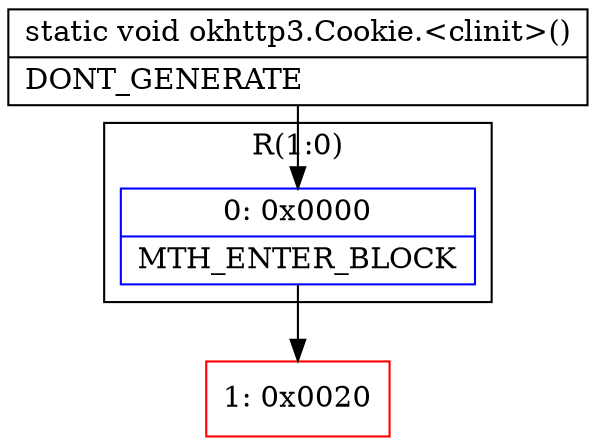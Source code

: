 digraph "CFG forokhttp3.Cookie.\<clinit\>()V" {
subgraph cluster_Region_1147560133 {
label = "R(1:0)";
node [shape=record,color=blue];
Node_0 [shape=record,label="{0\:\ 0x0000|MTH_ENTER_BLOCK\l}"];
}
Node_1 [shape=record,color=red,label="{1\:\ 0x0020}"];
MethodNode[shape=record,label="{static void okhttp3.Cookie.\<clinit\>()  | DONT_GENERATE\l}"];
MethodNode -> Node_0;
Node_0 -> Node_1;
}

